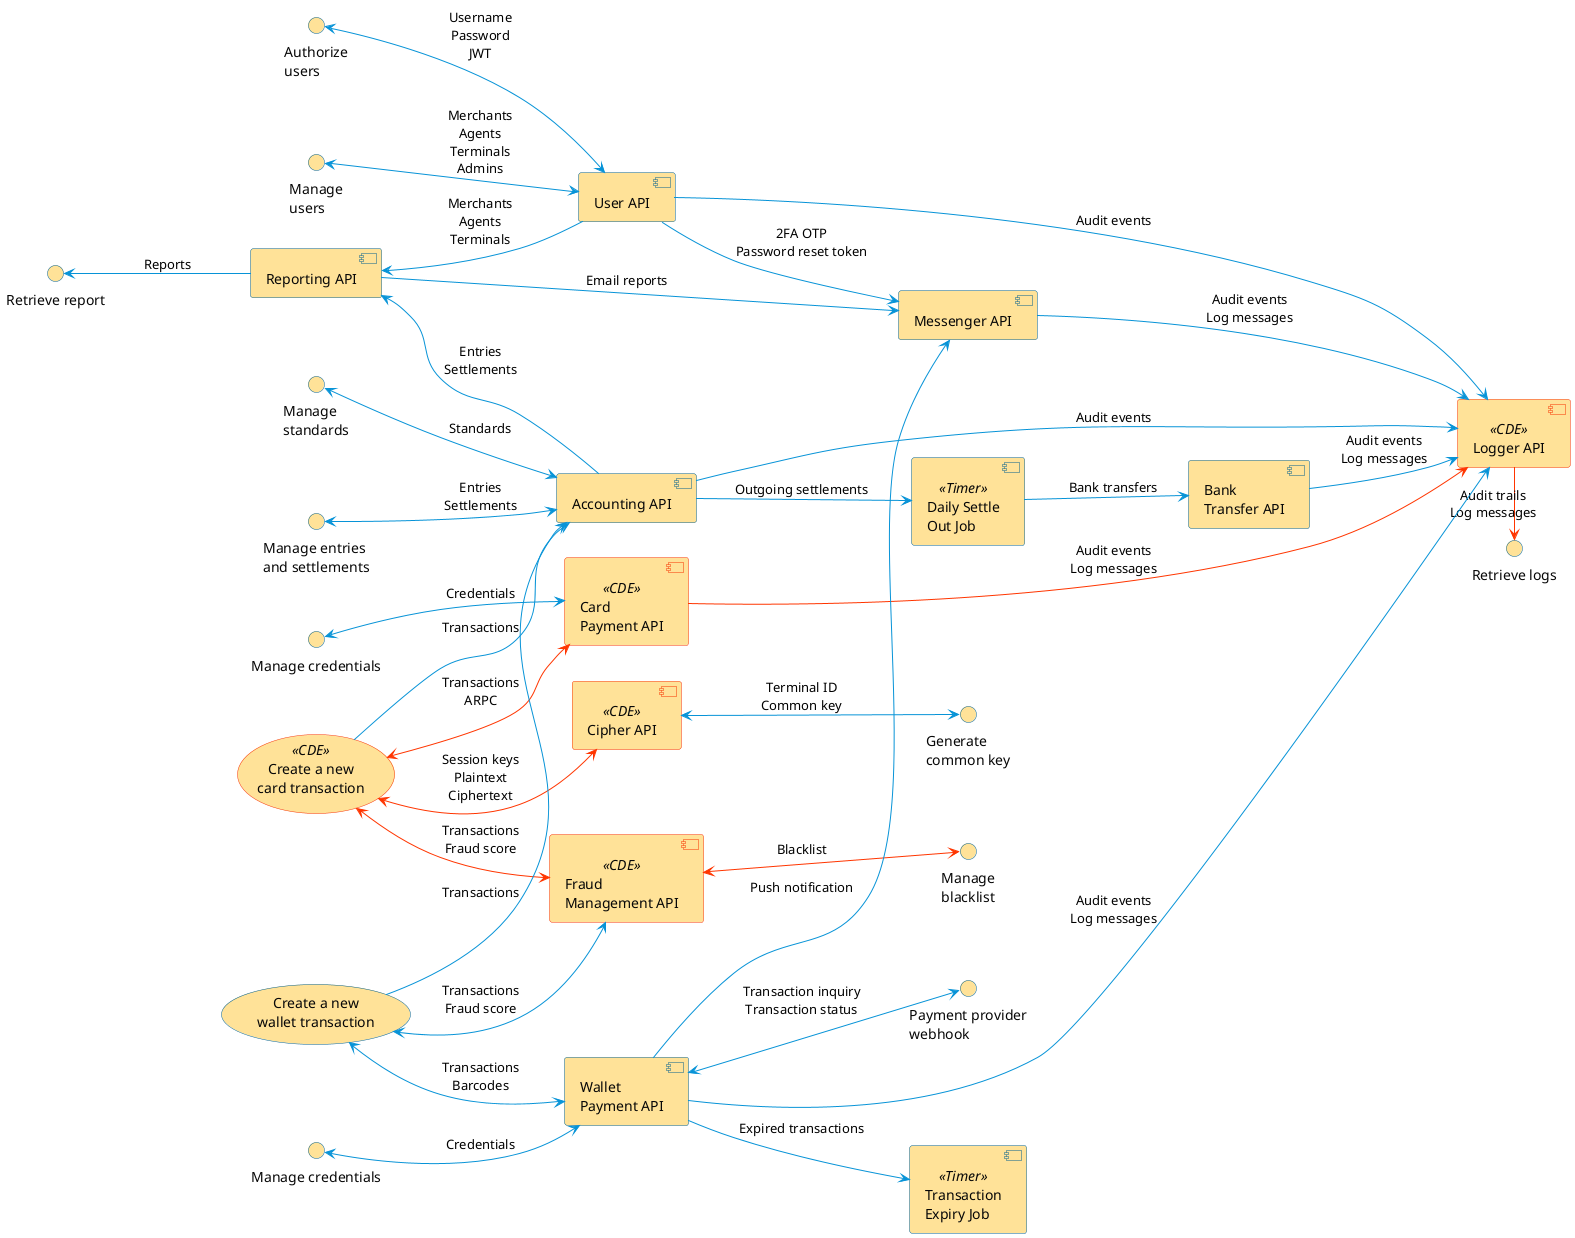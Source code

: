 @startuml

left to right direction

skinparam component {
    TitleFontColor          #070707
    ArrowColor              #0793D7
    BorderColor             #04618E
    BackgroundColor         #FFE298
    FontColor               #070707
    StereotypeFontColor     #070707
    BorderColor<<CDE>>      #F63300
}

skinparam interface {
    BorderColor             #04618E
    BackgroundColor         #FFE298
    FontColor               #070707
    StereotypeFontColor     #070707
}

skinparam usecase {
    BorderColor             #04618E
    BackgroundColor         #FFE298
    FontColor               #070707
    StereotypeFontColor     #070707
    BorderColor<<CDE>>      #F63300
}

component "Logger API"                      as LogApi <<CDE>>
    interface "Retrieve logs" as LogApiGet
LogApi -[#FF3500]> LogApiGet : Audit trails\nLog messages

component "Reporting API"                   as ReportApi
    interface "Retrieve report" as ReportApiGet
ReportApiGet <-- ReportApi : Reports

component "User API"                        as UserApi
    interface "Authorize\nusers"            as UserApiAuthorize
    interface "Manage\nusers"               as UserApiManageUsers
UserApiAuthorize <--> UserApi : Username\nPassword\nJWT
UserApiManageUsers <--> UserApi : Merchants\nAgents\nTerminals\nAdmins

component "Cipher API"                      as CipherApi <<CDE>>
    interface "Generate\ncommon key"        as CipherApiGenerateCommonKey
CipherApi <--> CipherApiGenerateCommonKey : Terminal ID\nCommon key

component "Accounting API"                  as AccountingApi
    interface "Manage\nstandards"           as AccountingApiManageStandards
    interface "Manage entries\nand settlements" as AccountingApiManage
AccountingApiManageStandards <--> AccountingApi : Standards
AccountingApiManage <--> AccountingApi : Entries\nSettlements

component "Card\nPayment API"               as CardPaymentApi <<CDE>>
    interface "Manage credentials"          as CardPaymentApiManageCredentials
CardPaymentApiManageCredentials <--> CardPaymentApi : Credentials

component "Wallet\nPayment API"             as WalletPaymentApi
    interface "Manage credentials"          as WalletPaymentApiManageCredentials
    interface "Payment provider\nwebhook"   as WalletPaymentApiWebhook
WalletPaymentApiManageCredentials <--> WalletPaymentApi : Credentials
WalletPaymentApi <--> WalletPaymentApiWebhook : Transaction inquiry\nTransaction status

component "Fraud\nManagement API"           as FraudApi <<CDE>>
    interface "Manage\nblacklist"           as FraudApiManageBlacklist
FraudApi <--[#FF3500]> FraudApiManageBlacklist : Blacklist

component "Bank\nTransfer API"              as BankApi
component "Messenger API"                   as MessengerApi
component "Transaction\nExpiry Job"         as TxnExpiryJob <<Timer>>
component "Daily Settle\nOut Job"           as EodSettleOutJob <<Timer>>

UserApi             --> LogApi          : Audit events
AccountingApi       --> LogApi          : Audit events
CardPaymentApi      --[#FF3500]> LogApi : Audit events\nLog messages
WalletPaymentApi    --> LogApi          : Audit events\nLog messages
BankApi             --> LogApi          : Audit events\nLog messages
MessengerApi        --> LogApi          : Audit events\nLog messages
ReportApi           <-- AccountingApi   : Entries\nSettlements
ReportApi           <-- UserApi         : Merchants\nAgents\nTerminals
WalletPaymentApi    --> MessengerApi    : Push notification
UserApi             --> MessengerApi    : 2FA OTP\nPassword reset token
ReportApi           --> MessengerApi    : Email reports
WalletPaymentApi    --> TxnExpiryJob    : Expired transactions
AccountingApi       --> EodSettleOutJob : Outgoing settlements
EodSettleOutJob     --> BankApi         : Bank transfers


usecase "Create a new\ncard transaction" as UsecaseCreateCardTxn<<CDE>>
UsecaseCreateCardTxn <--[#FF3500]> CipherApi : Session keys\nPlaintext\nCiphertext
UsecaseCreateCardTxn <--[#FF3500]> FraudApi : Transactions\nFraud score
UsecaseCreateCardTxn --> AccountingApi : Transactions
UsecaseCreateCardTxn <--[#FF3500]> CardPaymentApi : Transactions\nARPC

usecase "Create a new\nwallet transaction" as UsecaseCreateWalletTxn
UsecaseCreateWalletTxn <--> FraudApi : Transactions\nFraud score
UsecaseCreateWalletTxn --> AccountingApi : Transactions
UsecaseCreateWalletTxn <--> WalletPaymentApi : Transactions\nBarcodes

@enduml